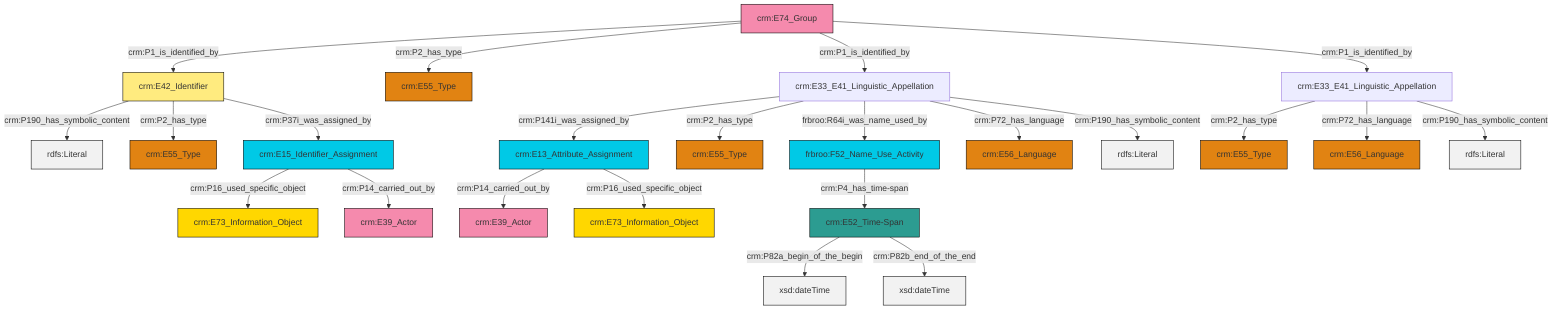 graph TD
classDef Literal fill:#f2f2f2,stroke:#000000;
classDef CRM_Entity fill:#FFFFFF,stroke:#000000;
classDef Temporal_Entity fill:#00C9E6, stroke:#000000;
classDef Type fill:#E18312, stroke:#000000;
classDef Time-Span fill:#2C9C91, stroke:#000000;
classDef Appellation fill:#FFEB7F, stroke:#000000;
classDef Place fill:#008836, stroke:#000000;
classDef Persistent_Item fill:#B266B2, stroke:#000000;
classDef Conceptual_Object fill:#FFD700, stroke:#000000;
classDef Physical_Thing fill:#D2B48C, stroke:#000000;
classDef Actor fill:#f58aad, stroke:#000000;
classDef PC_Classes fill:#4ce600, stroke:#000000;
classDef Multi fill:#cccccc,stroke:#000000;

6["crm:E33_E41_Linguistic_Appellation"]:::Default -->|crm:P141i_was_assigned_by| 7["crm:E13_Attribute_Assignment"]:::Temporal_Entity
12["crm:E52_Time-Span"]:::Time-Span -->|crm:P82a_begin_of_the_begin| 13[xsd:dateTime]:::Literal
6["crm:E33_E41_Linguistic_Appellation"]:::Default -->|crm:P2_has_type| 17["crm:E55_Type"]:::Type
8["crm:E33_E41_Linguistic_Appellation"]:::Default -->|crm:P2_has_type| 2["crm:E55_Type"]:::Type
20["crm:E74_Group"]:::Actor -->|crm:P1_is_identified_by| 15["crm:E42_Identifier"]:::Appellation
6["crm:E33_E41_Linguistic_Appellation"]:::Default -->|frbroo:R64i_was_name_used_by| 4["frbroo:F52_Name_Use_Activity"]:::Temporal_Entity
6["crm:E33_E41_Linguistic_Appellation"]:::Default -->|crm:P72_has_language| 21["crm:E56_Language"]:::Type
4["frbroo:F52_Name_Use_Activity"]:::Temporal_Entity -->|crm:P4_has_time-span| 12["crm:E52_Time-Span"]:::Time-Span
15["crm:E42_Identifier"]:::Appellation -->|crm:P190_has_symbolic_content| 23[rdfs:Literal]:::Literal
0["crm:E15_Identifier_Assignment"]:::Temporal_Entity -->|crm:P16_used_specific_object| 29["crm:E73_Information_Object"]:::Conceptual_Object
7["crm:E13_Attribute_Assignment"]:::Temporal_Entity -->|crm:P14_carried_out_by| 26["crm:E39_Actor"]:::Actor
8["crm:E33_E41_Linguistic_Appellation"]:::Default -->|crm:P72_has_language| 24["crm:E56_Language"]:::Type
15["crm:E42_Identifier"]:::Appellation -->|crm:P2_has_type| 10["crm:E55_Type"]:::Type
6["crm:E33_E41_Linguistic_Appellation"]:::Default -->|crm:P190_has_symbolic_content| 37[rdfs:Literal]:::Literal
7["crm:E13_Attribute_Assignment"]:::Temporal_Entity -->|crm:P16_used_specific_object| 38["crm:E73_Information_Object"]:::Conceptual_Object
20["crm:E74_Group"]:::Actor -->|crm:P2_has_type| 18["crm:E55_Type"]:::Type
15["crm:E42_Identifier"]:::Appellation -->|crm:P37i_was_assigned_by| 0["crm:E15_Identifier_Assignment"]:::Temporal_Entity
8["crm:E33_E41_Linguistic_Appellation"]:::Default -->|crm:P190_has_symbolic_content| 39[rdfs:Literal]:::Literal
20["crm:E74_Group"]:::Actor -->|crm:P1_is_identified_by| 6["crm:E33_E41_Linguistic_Appellation"]:::Default
0["crm:E15_Identifier_Assignment"]:::Temporal_Entity -->|crm:P14_carried_out_by| 33["crm:E39_Actor"]:::Actor
12["crm:E52_Time-Span"]:::Time-Span -->|crm:P82b_end_of_the_end| 40[xsd:dateTime]:::Literal
20["crm:E74_Group"]:::Actor -->|crm:P1_is_identified_by| 8["crm:E33_E41_Linguistic_Appellation"]:::Default
